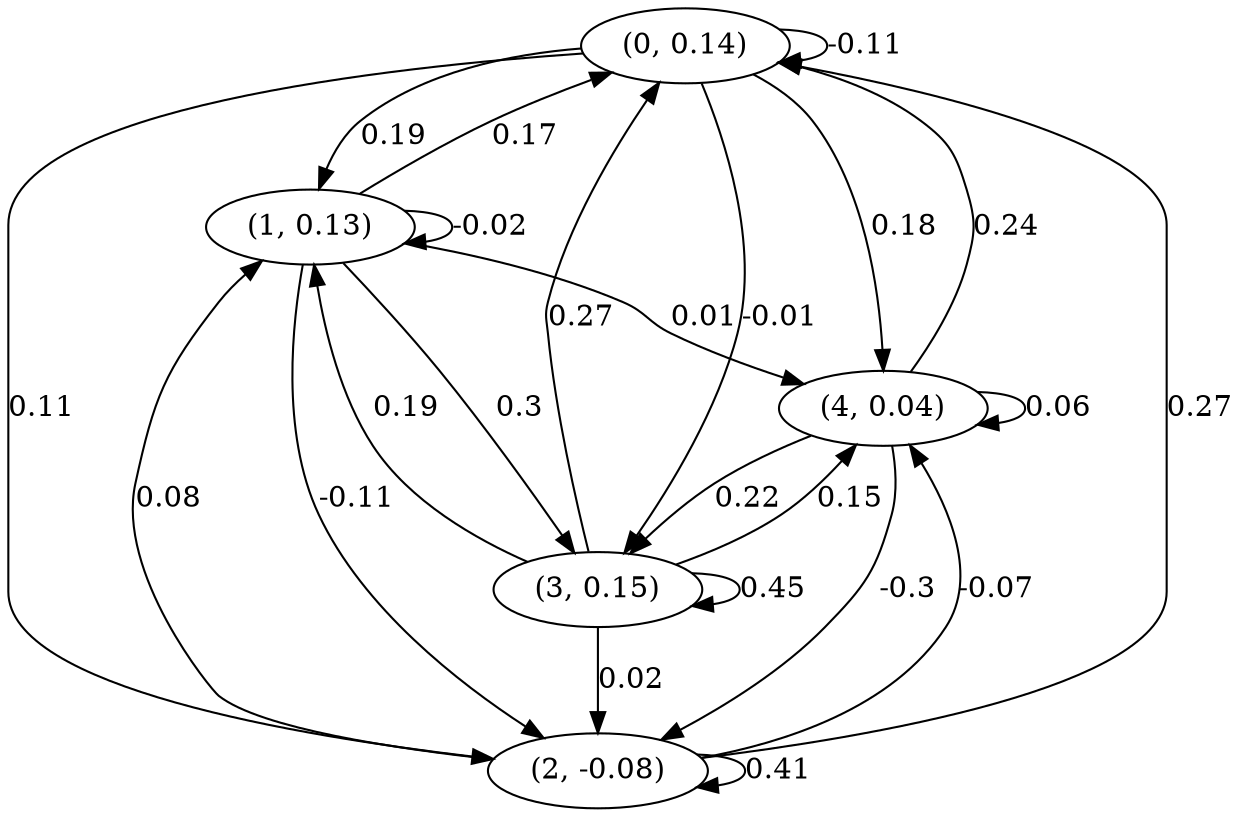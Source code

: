 digraph {
    0 [ label = "(0, 0.14)" ]
    1 [ label = "(1, 0.13)" ]
    2 [ label = "(2, -0.08)" ]
    3 [ label = "(3, 0.15)" ]
    4 [ label = "(4, 0.04)" ]
    0 -> 0 [ label = "-0.11" ]
    1 -> 1 [ label = "-0.02" ]
    2 -> 2 [ label = "0.41" ]
    3 -> 3 [ label = "0.45" ]
    4 -> 4 [ label = "0.06" ]
    1 -> 0 [ label = "0.17" ]
    2 -> 0 [ label = "0.27" ]
    3 -> 0 [ label = "0.27" ]
    4 -> 0 [ label = "0.24" ]
    0 -> 1 [ label = "0.19" ]
    2 -> 1 [ label = "0.08" ]
    3 -> 1 [ label = "0.19" ]
    0 -> 2 [ label = "0.11" ]
    1 -> 2 [ label = "-0.11" ]
    3 -> 2 [ label = "0.02" ]
    4 -> 2 [ label = "-0.3" ]
    0 -> 3 [ label = "-0.01" ]
    1 -> 3 [ label = "0.3" ]
    4 -> 3 [ label = "0.22" ]
    0 -> 4 [ label = "0.18" ]
    1 -> 4 [ label = "0.01" ]
    2 -> 4 [ label = "-0.07" ]
    3 -> 4 [ label = "0.15" ]
}

